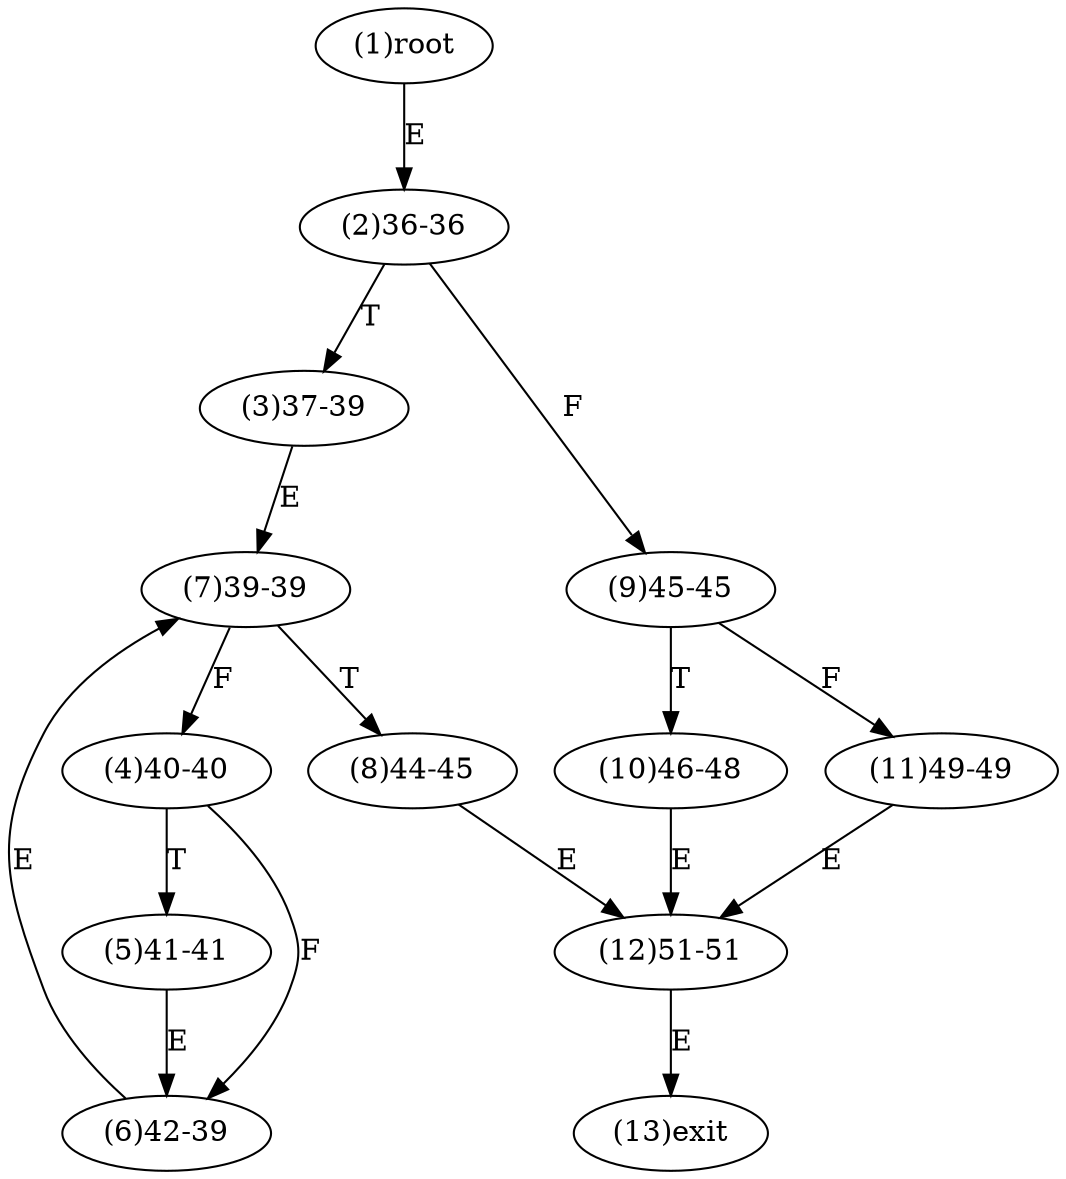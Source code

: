 digraph "" { 
1[ label="(1)root"];
2[ label="(2)36-36"];
3[ label="(3)37-39"];
4[ label="(4)40-40"];
5[ label="(5)41-41"];
6[ label="(6)42-39"];
7[ label="(7)39-39"];
8[ label="(8)44-45"];
9[ label="(9)45-45"];
10[ label="(10)46-48"];
11[ label="(11)49-49"];
12[ label="(12)51-51"];
13[ label="(13)exit"];
1->2[ label="E"];
2->9[ label="F"];
2->3[ label="T"];
3->7[ label="E"];
4->6[ label="F"];
4->5[ label="T"];
5->6[ label="E"];
6->7[ label="E"];
7->4[ label="F"];
7->8[ label="T"];
8->12[ label="E"];
9->11[ label="F"];
9->10[ label="T"];
10->12[ label="E"];
11->12[ label="E"];
12->13[ label="E"];
}
